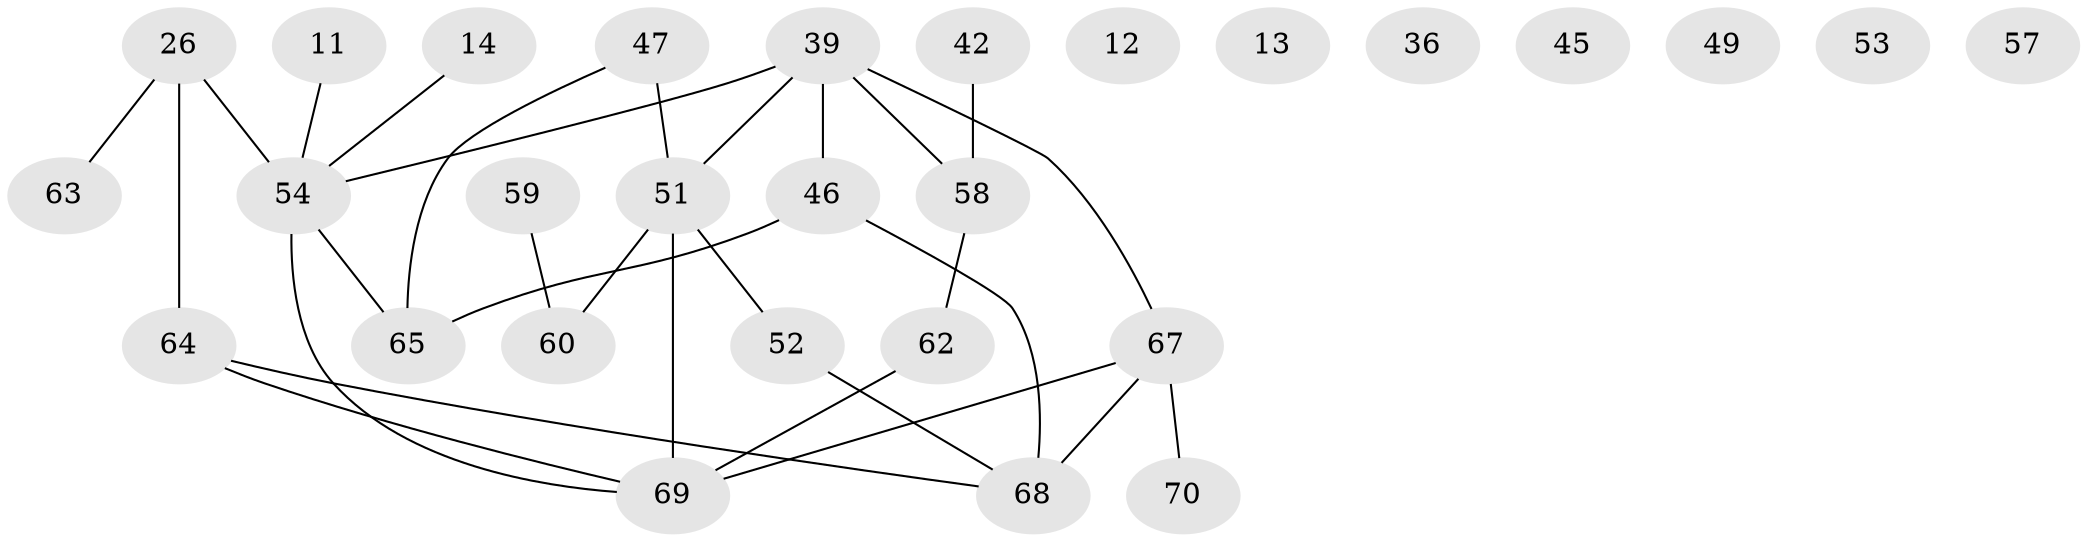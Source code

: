 // original degree distribution, {4: 0.1, 2: 0.2857142857142857, 1: 0.17142857142857143, 5: 0.08571428571428572, 3: 0.2571428571428571, 0: 0.1}
// Generated by graph-tools (version 1.1) at 2025/43/03/04/25 21:43:38]
// undirected, 28 vertices, 29 edges
graph export_dot {
graph [start="1"]
  node [color=gray90,style=filled];
  11;
  12;
  13;
  14;
  26;
  36;
  39 [super="+32+25"];
  42;
  45;
  46;
  47 [super="+29"];
  49;
  51 [super="+19+43"];
  52 [super="+23+7"];
  53;
  54 [super="+4+10+22"];
  57;
  58 [super="+6"];
  59;
  60;
  62 [super="+40"];
  63;
  64 [super="+44"];
  65 [super="+5"];
  67 [super="+18+33"];
  68 [super="+66+28+37+41"];
  69 [super="+31+27+61"];
  70 [super="+3+48"];
  11 -- 54;
  14 -- 54;
  26 -- 63;
  26 -- 54 [weight=3];
  26 -- 64;
  39 -- 46;
  39 -- 54;
  39 -- 67;
  39 -- 58 [weight=2];
  39 -- 51;
  42 -- 58;
  46 -- 65 [weight=2];
  46 -- 68;
  47 -- 51;
  47 -- 65;
  51 -- 60 [weight=2];
  51 -- 52 [weight=2];
  51 -- 69 [weight=2];
  52 -- 68;
  54 -- 65;
  54 -- 69;
  58 -- 62;
  59 -- 60;
  62 -- 69 [weight=2];
  64 -- 68;
  64 -- 69 [weight=2];
  67 -- 68 [weight=2];
  67 -- 69 [weight=2];
  67 -- 70;
}
